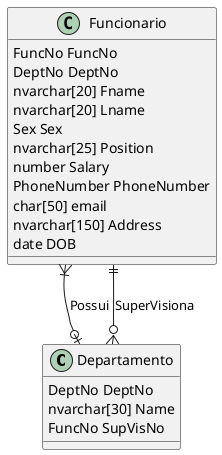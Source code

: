 @startuml DepartamentoFuncionarios

class Departamento {
    DeptNo DeptNo 
    nvarchar[30] Name
    FuncNo SupVisNo 
}

class Funcionario {
    FuncNo FuncNo
    DeptNo DeptNo 
    nvarchar[20] Fname
    nvarchar[20] Lname
    Sex Sex
    nvarchar[25] Position
    number Salary
    PhoneNumber PhoneNumber 
    char[50] email
    nvarchar[150] Address
    date DOB
}

Funcionario }|--o| Departamento: Possui
Funcionario ||--o{ Departamento: SuperVisiona 
@enduml